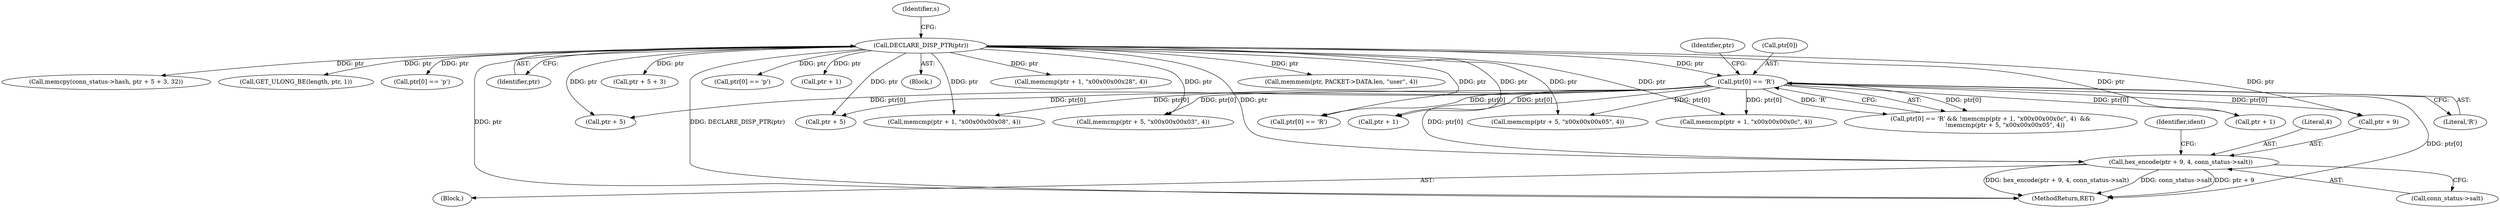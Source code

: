 digraph "0_ettercap_e3abe7d7585ecc420a7cab73313216613aadad5a@pointer" {
"1000538" [label="(Call,hex_encode(ptr + 9, 4, conn_status->salt))"];
"1000505" [label="(Call,ptr[0] == 'R')"];
"1000114" [label="(Call,DECLARE_DISP_PTR(ptr))"];
"1000570" [label="(Call,ptr + 5)"];
"1000520" [label="(Call,ptr + 5)"];
"1000114" [label="(Call,DECLARE_DISP_PTR(ptr))"];
"1000589" [label="(Identifier,ident)"];
"1000592" [label="(MethodReturn,RET)"];
"1000542" [label="(Literal,4)"];
"1000118" [label="(Identifier,s)"];
"1000324" [label="(Call,memcpy(conn_status->hash, ptr + 5 + 3, 32))"];
"1000525" [label="(Block,)"];
"1000509" [label="(Literal,'R')"];
"1000390" [label="(Call,GET_ULONG_BE(length, ptr, 1))"];
"1000286" [label="(Call,ptr[0] == 'p')"];
"1000513" [label="(Call,ptr + 1)"];
"1000115" [label="(Identifier,ptr)"];
"1000569" [label="(Call,memcmp(ptr + 5, \"\x00\x00\x00\x03\", 4))"];
"1000514" [label="(Identifier,ptr)"];
"1000505" [label="(Call,ptr[0] == 'R')"];
"1000328" [label="(Call,ptr + 5 + 3)"];
"1000555" [label="(Call,ptr[0] == 'R')"];
"1000376" [label="(Call,ptr[0] == 'p')"];
"1000301" [label="(Call,ptr + 1)"];
"1000519" [label="(Call,memcmp(ptr + 5, \"\x00\x00\x00\x05\", 4))"];
"1000113" [label="(Block,)"];
"1000538" [label="(Call,hex_encode(ptr + 9, 4, conn_status->salt))"];
"1000539" [label="(Call,ptr + 9)"];
"1000300" [label="(Call,memcmp(ptr + 1, \"\x00\x00\x00\x28\", 4))"];
"1000504" [label="(Call,ptr[0] == 'R' && !memcmp(ptr + 1, \"\x00\x00\x00\x0c\", 4)  &&\n               !memcmp(ptr + 5, \"\x00\x00\x00\x05\", 4))"];
"1000543" [label="(Call,conn_status->salt)"];
"1000506" [label="(Call,ptr[0])"];
"1000562" [label="(Call,memcmp(ptr + 1, \"\x00\x00\x00\x08\", 4))"];
"1000563" [label="(Call,ptr + 1)"];
"1000512" [label="(Call,memcmp(ptr + 1, \"\x00\x00\x00\x0c\", 4))"];
"1000169" [label="(Call,memmem(ptr, PACKET->DATA.len, \"user\", 4))"];
"1000538" -> "1000525"  [label="AST: "];
"1000538" -> "1000543"  [label="CFG: "];
"1000539" -> "1000538"  [label="AST: "];
"1000542" -> "1000538"  [label="AST: "];
"1000543" -> "1000538"  [label="AST: "];
"1000589" -> "1000538"  [label="CFG: "];
"1000538" -> "1000592"  [label="DDG: conn_status->salt"];
"1000538" -> "1000592"  [label="DDG: ptr + 9"];
"1000538" -> "1000592"  [label="DDG: hex_encode(ptr + 9, 4, conn_status->salt)"];
"1000505" -> "1000538"  [label="DDG: ptr[0]"];
"1000114" -> "1000538"  [label="DDG: ptr"];
"1000505" -> "1000504"  [label="AST: "];
"1000505" -> "1000509"  [label="CFG: "];
"1000506" -> "1000505"  [label="AST: "];
"1000509" -> "1000505"  [label="AST: "];
"1000514" -> "1000505"  [label="CFG: "];
"1000504" -> "1000505"  [label="CFG: "];
"1000505" -> "1000592"  [label="DDG: ptr[0]"];
"1000505" -> "1000504"  [label="DDG: ptr[0]"];
"1000505" -> "1000504"  [label="DDG: 'R'"];
"1000114" -> "1000505"  [label="DDG: ptr"];
"1000505" -> "1000512"  [label="DDG: ptr[0]"];
"1000505" -> "1000513"  [label="DDG: ptr[0]"];
"1000505" -> "1000519"  [label="DDG: ptr[0]"];
"1000505" -> "1000520"  [label="DDG: ptr[0]"];
"1000505" -> "1000539"  [label="DDG: ptr[0]"];
"1000505" -> "1000555"  [label="DDG: ptr[0]"];
"1000505" -> "1000562"  [label="DDG: ptr[0]"];
"1000505" -> "1000563"  [label="DDG: ptr[0]"];
"1000505" -> "1000569"  [label="DDG: ptr[0]"];
"1000505" -> "1000570"  [label="DDG: ptr[0]"];
"1000114" -> "1000113"  [label="AST: "];
"1000114" -> "1000115"  [label="CFG: "];
"1000115" -> "1000114"  [label="AST: "];
"1000118" -> "1000114"  [label="CFG: "];
"1000114" -> "1000592"  [label="DDG: DECLARE_DISP_PTR(ptr)"];
"1000114" -> "1000592"  [label="DDG: ptr"];
"1000114" -> "1000169"  [label="DDG: ptr"];
"1000114" -> "1000286"  [label="DDG: ptr"];
"1000114" -> "1000300"  [label="DDG: ptr"];
"1000114" -> "1000301"  [label="DDG: ptr"];
"1000114" -> "1000324"  [label="DDG: ptr"];
"1000114" -> "1000328"  [label="DDG: ptr"];
"1000114" -> "1000376"  [label="DDG: ptr"];
"1000114" -> "1000390"  [label="DDG: ptr"];
"1000114" -> "1000512"  [label="DDG: ptr"];
"1000114" -> "1000513"  [label="DDG: ptr"];
"1000114" -> "1000519"  [label="DDG: ptr"];
"1000114" -> "1000520"  [label="DDG: ptr"];
"1000114" -> "1000539"  [label="DDG: ptr"];
"1000114" -> "1000555"  [label="DDG: ptr"];
"1000114" -> "1000562"  [label="DDG: ptr"];
"1000114" -> "1000563"  [label="DDG: ptr"];
"1000114" -> "1000569"  [label="DDG: ptr"];
"1000114" -> "1000570"  [label="DDG: ptr"];
}

